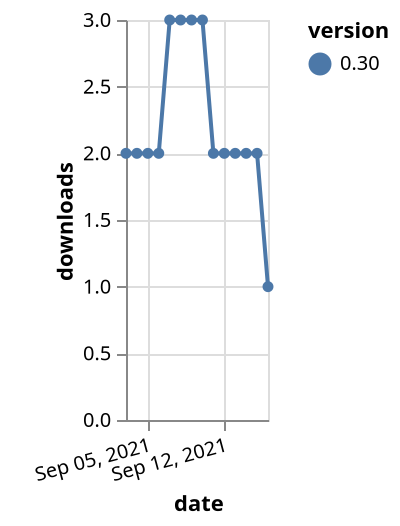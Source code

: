{"$schema": "https://vega.github.io/schema/vega-lite/v5.json", "description": "A simple bar chart with embedded data.", "data": {"values": [{"date": "2021-09-03", "total": 2441, "delta": 2, "version": "0.30"}, {"date": "2021-09-04", "total": 2443, "delta": 2, "version": "0.30"}, {"date": "2021-09-05", "total": 2445, "delta": 2, "version": "0.30"}, {"date": "2021-09-06", "total": 2447, "delta": 2, "version": "0.30"}, {"date": "2021-09-07", "total": 2450, "delta": 3, "version": "0.30"}, {"date": "2021-09-08", "total": 2453, "delta": 3, "version": "0.30"}, {"date": "2021-09-09", "total": 2456, "delta": 3, "version": "0.30"}, {"date": "2021-09-10", "total": 2459, "delta": 3, "version": "0.30"}, {"date": "2021-09-11", "total": 2461, "delta": 2, "version": "0.30"}, {"date": "2021-09-12", "total": 2463, "delta": 2, "version": "0.30"}, {"date": "2021-09-13", "total": 2465, "delta": 2, "version": "0.30"}, {"date": "2021-09-14", "total": 2467, "delta": 2, "version": "0.30"}, {"date": "2021-09-15", "total": 2469, "delta": 2, "version": "0.30"}, {"date": "2021-09-16", "total": 2470, "delta": 1, "version": "0.30"}]}, "width": "container", "mark": {"type": "line", "point": {"filled": true}}, "encoding": {"x": {"field": "date", "type": "temporal", "timeUnit": "yearmonthdate", "title": "date", "axis": {"labelAngle": -15}}, "y": {"field": "delta", "type": "quantitative", "title": "downloads"}, "color": {"field": "version", "type": "nominal"}, "tooltip": {"field": "delta"}}}
